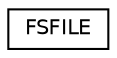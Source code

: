 digraph "Graphical Class Hierarchy"
{
  edge [fontname="Helvetica",fontsize="10",labelfontname="Helvetica",labelfontsize="10"];
  node [fontname="Helvetica",fontsize="10",shape=record];
  rankdir="LR";
  Node1 [label="FSFILE",height=0.2,width=0.4,color="black", fillcolor="white", style="filled",URL="$struct_f_s_f_i_l_e.html"];
}
